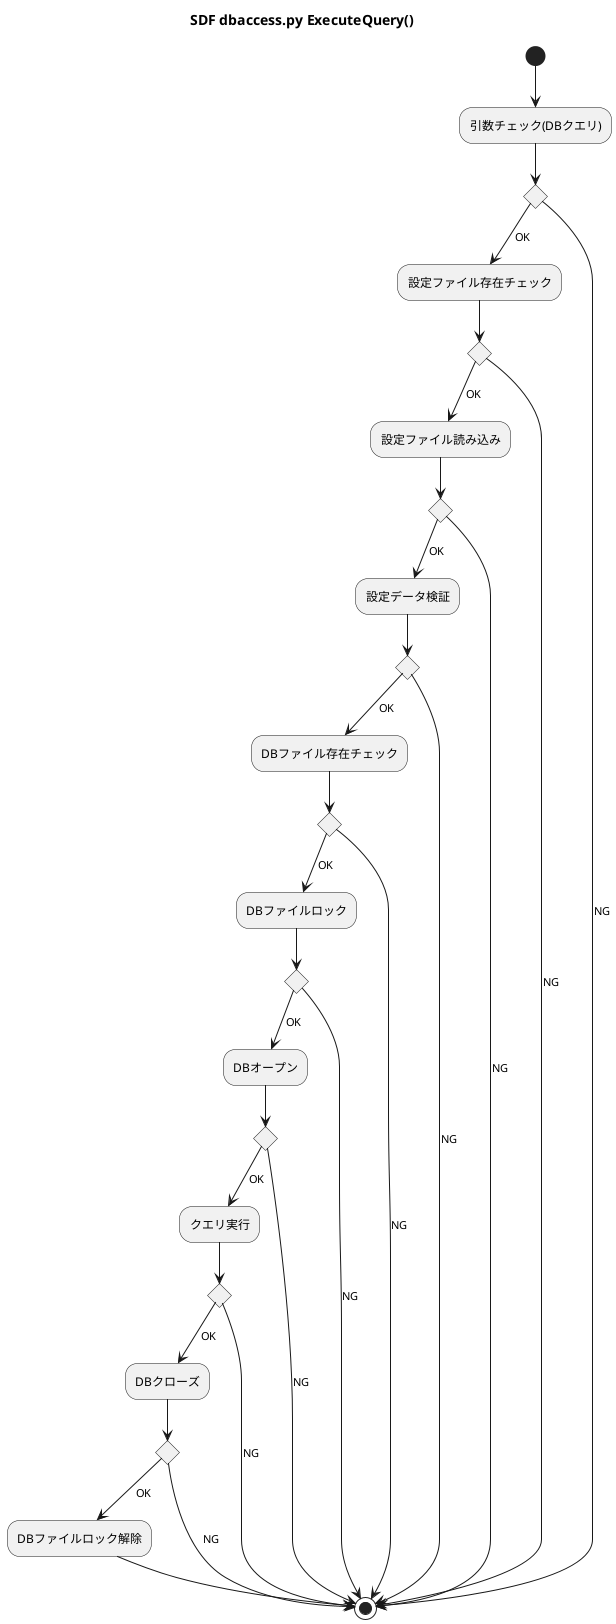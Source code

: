 @startuml sdf_db_access

title SDF dbaccess.py ExecuteQuery()


(*) --> "引数チェック(DBクエリ)"
if "" then
  -->[OK] "設定ファイル存在チェック"
  if "" then
    -->[OK] "設定ファイル読み込み"
    if "" then
      -->[OK] "設定データ検証"
      if "" then
        -->[OK] "DBファイル存在チェック"
        if "" then
          -->[OK] "DBファイルロック"
          if "" then
            -->[OK] "DBオープン"
            if "" then
              -->[OK] "クエリ実行"
              if "" then
                -->[OK] "DBクローズ"
                if "" then
                  -->[OK] "DBファイルロック解除"
                  --> (*)
                else
                  -->[NG] (*)
                endif
              else
                -->[NG] (*)
              endif
            else
              -->[NG] (*)
            endif
          else
            -->[NG] (*)
          endif
        else
          -->[NG] (*)
        endif
      else
        -->[NG] (*)
      endif
    else
      -->[NG] (*)
    endif
  else
    -->[NG] (*)
  endif
else
  -->[NG] (*)
endif

@enduml